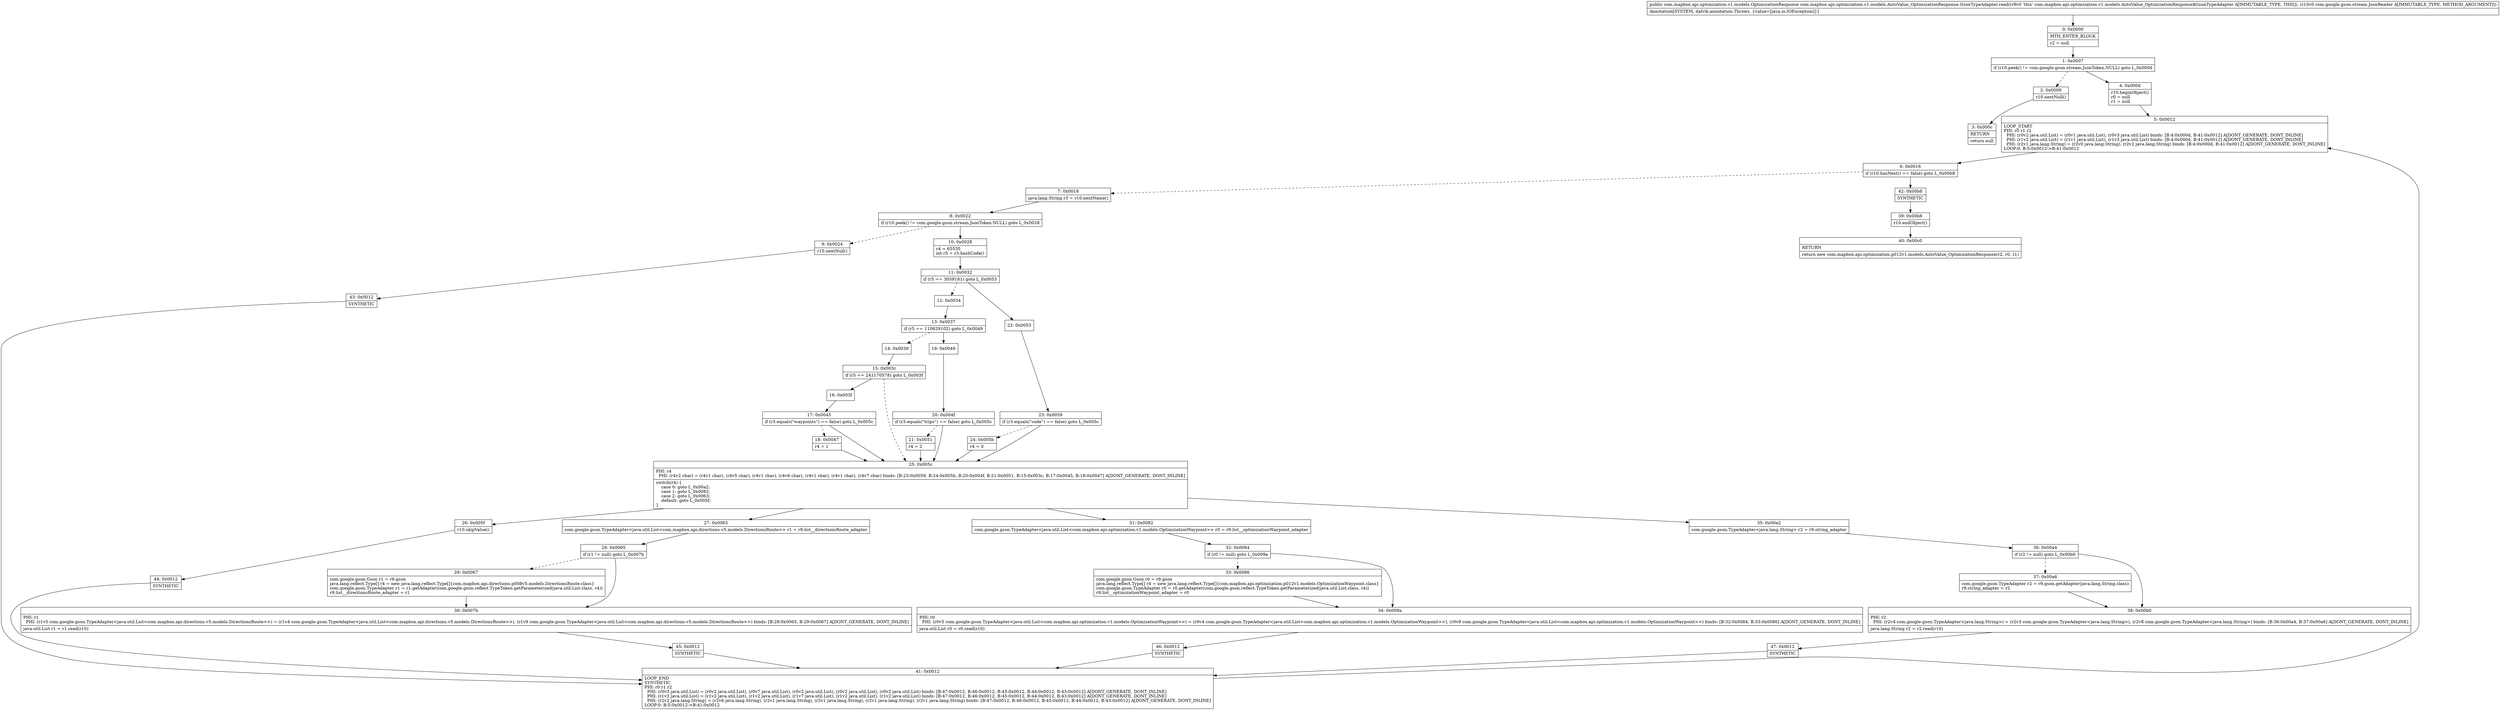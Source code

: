 digraph "CFG forcom.mapbox.api.optimization.v1.models.AutoValue_OptimizationResponse.GsonTypeAdapter.read(Lcom\/google\/gson\/stream\/JsonReader;)Lcom\/mapbox\/api\/optimization\/v1\/models\/OptimizationResponse;" {
Node_0 [shape=record,label="{0\:\ 0x0000|MTH_ENTER_BLOCK\l|r2 = null\l}"];
Node_1 [shape=record,label="{1\:\ 0x0007|if (r10.peek() != com.google.gson.stream.JsonToken.NULL) goto L_0x000d\l}"];
Node_2 [shape=record,label="{2\:\ 0x0009|r10.nextNull()\l}"];
Node_3 [shape=record,label="{3\:\ 0x000c|RETURN\l|return null\l}"];
Node_4 [shape=record,label="{4\:\ 0x000d|r10.beginObject()\lr0 = null\lr1 = null\l}"];
Node_5 [shape=record,label="{5\:\ 0x0012|LOOP_START\lPHI: r0 r1 r2 \l  PHI: (r0v2 java.util.List) = (r0v1 java.util.List), (r0v3 java.util.List) binds: [B:4:0x000d, B:41:0x0012] A[DONT_GENERATE, DONT_INLINE]\l  PHI: (r1v2 java.util.List) = (r1v1 java.util.List), (r1v3 java.util.List) binds: [B:4:0x000d, B:41:0x0012] A[DONT_GENERATE, DONT_INLINE]\l  PHI: (r2v1 java.lang.String) = (r2v0 java.lang.String), (r2v2 java.lang.String) binds: [B:4:0x000d, B:41:0x0012] A[DONT_GENERATE, DONT_INLINE]\lLOOP:0: B:5:0x0012\-\>B:41:0x0012\l}"];
Node_6 [shape=record,label="{6\:\ 0x0016|if (r10.hasNext() == false) goto L_0x00b8\l}"];
Node_7 [shape=record,label="{7\:\ 0x0018|java.lang.String r3 = r10.nextName()\l}"];
Node_8 [shape=record,label="{8\:\ 0x0022|if (r10.peek() != com.google.gson.stream.JsonToken.NULL) goto L_0x0028\l}"];
Node_9 [shape=record,label="{9\:\ 0x0024|r10.nextNull()\l}"];
Node_10 [shape=record,label="{10\:\ 0x0028|r4 = 65535\lint r5 = r3.hashCode()\l}"];
Node_11 [shape=record,label="{11\:\ 0x0032|if (r5 == 3059181) goto L_0x0053\l}"];
Node_12 [shape=record,label="{12\:\ 0x0034}"];
Node_13 [shape=record,label="{13\:\ 0x0037|if (r5 == 110629102) goto L_0x0049\l}"];
Node_14 [shape=record,label="{14\:\ 0x0039}"];
Node_15 [shape=record,label="{15\:\ 0x003c|if (r5 == 241170578) goto L_0x003f\l}"];
Node_16 [shape=record,label="{16\:\ 0x003f}"];
Node_17 [shape=record,label="{17\:\ 0x0045|if (r3.equals(\"waypoints\") == false) goto L_0x005c\l}"];
Node_18 [shape=record,label="{18\:\ 0x0047|r4 = 1\l}"];
Node_19 [shape=record,label="{19\:\ 0x0049}"];
Node_20 [shape=record,label="{20\:\ 0x004f|if (r3.equals(\"trips\") == false) goto L_0x005c\l}"];
Node_21 [shape=record,label="{21\:\ 0x0051|r4 = 2\l}"];
Node_22 [shape=record,label="{22\:\ 0x0053}"];
Node_23 [shape=record,label="{23\:\ 0x0059|if (r3.equals(\"code\") == false) goto L_0x005c\l}"];
Node_24 [shape=record,label="{24\:\ 0x005b|r4 = 0\l}"];
Node_25 [shape=record,label="{25\:\ 0x005c|PHI: r4 \l  PHI: (r4v2 char) = (r4v1 char), (r4v5 char), (r4v1 char), (r4v6 char), (r4v1 char), (r4v1 char), (r4v7 char) binds: [B:23:0x0059, B:24:0x005b, B:20:0x004f, B:21:0x0051, B:15:0x003c, B:17:0x0045, B:18:0x0047] A[DONT_GENERATE, DONT_INLINE]\l|switch(r4) \{\l    case 0: goto L_0x00a2;\l    case 1: goto L_0x0082;\l    case 2: goto L_0x0063;\l    default: goto L_0x005f;\l\}\l}"];
Node_26 [shape=record,label="{26\:\ 0x005f|r10.skipValue()\l}"];
Node_27 [shape=record,label="{27\:\ 0x0063|com.google.gson.TypeAdapter\<java.util.List\<com.mapbox.api.directions.v5.models.DirectionsRoute\>\> r1 = r9.list__directionsRoute_adapter\l}"];
Node_28 [shape=record,label="{28\:\ 0x0065|if (r1 != null) goto L_0x007b\l}"];
Node_29 [shape=record,label="{29\:\ 0x0067|com.google.gson.Gson r1 = r9.gson\ljava.lang.reflect.Type[] r4 = new java.lang.reflect.Type[]\{com.mapbox.api.directions.p008v5.models.DirectionsRoute.class\}\lcom.google.gson.TypeAdapter r1 = r1.getAdapter(com.google.gson.reflect.TypeToken.getParameterized(java.util.List.class, r4))\lr9.list__directionsRoute_adapter = r1\l}"];
Node_30 [shape=record,label="{30\:\ 0x007b|PHI: r1 \l  PHI: (r1v5 com.google.gson.TypeAdapter\<java.util.List\<com.mapbox.api.directions.v5.models.DirectionsRoute\>\>) = (r1v4 com.google.gson.TypeAdapter\<java.util.List\<com.mapbox.api.directions.v5.models.DirectionsRoute\>\>), (r1v9 com.google.gson.TypeAdapter\<java.util.List\<com.mapbox.api.directions.v5.models.DirectionsRoute\>\>) binds: [B:28:0x0065, B:29:0x0067] A[DONT_GENERATE, DONT_INLINE]\l|java.util.List r1 = r1.read(r10)\l}"];
Node_31 [shape=record,label="{31\:\ 0x0082|com.google.gson.TypeAdapter\<java.util.List\<com.mapbox.api.optimization.v1.models.OptimizationWaypoint\>\> r0 = r9.list__optimizationWaypoint_adapter\l}"];
Node_32 [shape=record,label="{32\:\ 0x0084|if (r0 != null) goto L_0x009a\l}"];
Node_33 [shape=record,label="{33\:\ 0x0086|com.google.gson.Gson r0 = r9.gson\ljava.lang.reflect.Type[] r4 = new java.lang.reflect.Type[]\{com.mapbox.api.optimization.p012v1.models.OptimizationWaypoint.class\}\lcom.google.gson.TypeAdapter r0 = r0.getAdapter(com.google.gson.reflect.TypeToken.getParameterized(java.util.List.class, r4))\lr9.list__optimizationWaypoint_adapter = r0\l}"];
Node_34 [shape=record,label="{34\:\ 0x009a|PHI: r0 \l  PHI: (r0v5 com.google.gson.TypeAdapter\<java.util.List\<com.mapbox.api.optimization.v1.models.OptimizationWaypoint\>\>) = (r0v4 com.google.gson.TypeAdapter\<java.util.List\<com.mapbox.api.optimization.v1.models.OptimizationWaypoint\>\>), (r0v9 com.google.gson.TypeAdapter\<java.util.List\<com.mapbox.api.optimization.v1.models.OptimizationWaypoint\>\>) binds: [B:32:0x0084, B:33:0x0086] A[DONT_GENERATE, DONT_INLINE]\l|java.util.List r0 = r0.read(r10)\l}"];
Node_35 [shape=record,label="{35\:\ 0x00a2|com.google.gson.TypeAdapter\<java.lang.String\> r2 = r9.string_adapter\l}"];
Node_36 [shape=record,label="{36\:\ 0x00a4|if (r2 != null) goto L_0x00b0\l}"];
Node_37 [shape=record,label="{37\:\ 0x00a6|com.google.gson.TypeAdapter r2 = r9.gson.getAdapter(java.lang.String.class)\lr9.string_adapter = r2\l}"];
Node_38 [shape=record,label="{38\:\ 0x00b0|PHI: r2 \l  PHI: (r2v4 com.google.gson.TypeAdapter\<java.lang.String\>) = (r2v3 com.google.gson.TypeAdapter\<java.lang.String\>), (r2v8 com.google.gson.TypeAdapter\<java.lang.String\>) binds: [B:36:0x00a4, B:37:0x00a6] A[DONT_GENERATE, DONT_INLINE]\l|java.lang.String r2 = r2.read(r10)\l}"];
Node_39 [shape=record,label="{39\:\ 0x00b8|r10.endObject()\l}"];
Node_40 [shape=record,label="{40\:\ 0x00c0|RETURN\l|return new com.mapbox.api.optimization.p012v1.models.AutoValue_OptimizationResponse(r2, r0, r1)\l}"];
Node_41 [shape=record,label="{41\:\ 0x0012|LOOP_END\lSYNTHETIC\lPHI: r0 r1 r2 \l  PHI: (r0v3 java.util.List) = (r0v2 java.util.List), (r0v7 java.util.List), (r0v2 java.util.List), (r0v2 java.util.List), (r0v2 java.util.List) binds: [B:47:0x0012, B:46:0x0012, B:45:0x0012, B:44:0x0012, B:43:0x0012] A[DONT_GENERATE, DONT_INLINE]\l  PHI: (r1v3 java.util.List) = (r1v2 java.util.List), (r1v2 java.util.List), (r1v7 java.util.List), (r1v2 java.util.List), (r1v2 java.util.List) binds: [B:47:0x0012, B:46:0x0012, B:45:0x0012, B:44:0x0012, B:43:0x0012] A[DONT_GENERATE, DONT_INLINE]\l  PHI: (r2v2 java.lang.String) = (r2v6 java.lang.String), (r2v1 java.lang.String), (r2v1 java.lang.String), (r2v1 java.lang.String), (r2v1 java.lang.String) binds: [B:47:0x0012, B:46:0x0012, B:45:0x0012, B:44:0x0012, B:43:0x0012] A[DONT_GENERATE, DONT_INLINE]\lLOOP:0: B:5:0x0012\-\>B:41:0x0012\l}"];
Node_42 [shape=record,label="{42\:\ 0x00b8|SYNTHETIC\l}"];
Node_43 [shape=record,label="{43\:\ 0x0012|SYNTHETIC\l}"];
Node_44 [shape=record,label="{44\:\ 0x0012|SYNTHETIC\l}"];
Node_45 [shape=record,label="{45\:\ 0x0012|SYNTHETIC\l}"];
Node_46 [shape=record,label="{46\:\ 0x0012|SYNTHETIC\l}"];
Node_47 [shape=record,label="{47\:\ 0x0012|SYNTHETIC\l}"];
MethodNode[shape=record,label="{public com.mapbox.api.optimization.v1.models.OptimizationResponse com.mapbox.api.optimization.v1.models.AutoValue_OptimizationResponse.GsonTypeAdapter.read((r9v0 'this' com.mapbox.api.optimization.v1.models.AutoValue_OptimizationResponse$GsonTypeAdapter A[IMMUTABLE_TYPE, THIS]), (r10v0 com.google.gson.stream.JsonReader A[IMMUTABLE_TYPE, METHOD_ARGUMENT]))  | Annotation[SYSTEM, dalvik.annotation.Throws, \{value=[java.io.IOException]\}]\l}"];
MethodNode -> Node_0;
Node_0 -> Node_1;
Node_1 -> Node_2[style=dashed];
Node_1 -> Node_4;
Node_2 -> Node_3;
Node_4 -> Node_5;
Node_5 -> Node_6;
Node_6 -> Node_7[style=dashed];
Node_6 -> Node_42;
Node_7 -> Node_8;
Node_8 -> Node_9[style=dashed];
Node_8 -> Node_10;
Node_9 -> Node_43;
Node_10 -> Node_11;
Node_11 -> Node_12[style=dashed];
Node_11 -> Node_22;
Node_12 -> Node_13;
Node_13 -> Node_14[style=dashed];
Node_13 -> Node_19;
Node_14 -> Node_15;
Node_15 -> Node_16;
Node_15 -> Node_25[style=dashed];
Node_16 -> Node_17;
Node_17 -> Node_18[style=dashed];
Node_17 -> Node_25;
Node_18 -> Node_25;
Node_19 -> Node_20;
Node_20 -> Node_21[style=dashed];
Node_20 -> Node_25;
Node_21 -> Node_25;
Node_22 -> Node_23;
Node_23 -> Node_24[style=dashed];
Node_23 -> Node_25;
Node_24 -> Node_25;
Node_25 -> Node_26;
Node_25 -> Node_27;
Node_25 -> Node_31;
Node_25 -> Node_35;
Node_26 -> Node_44;
Node_27 -> Node_28;
Node_28 -> Node_29[style=dashed];
Node_28 -> Node_30;
Node_29 -> Node_30;
Node_30 -> Node_45;
Node_31 -> Node_32;
Node_32 -> Node_33[style=dashed];
Node_32 -> Node_34;
Node_33 -> Node_34;
Node_34 -> Node_46;
Node_35 -> Node_36;
Node_36 -> Node_37[style=dashed];
Node_36 -> Node_38;
Node_37 -> Node_38;
Node_38 -> Node_47;
Node_39 -> Node_40;
Node_41 -> Node_5;
Node_42 -> Node_39;
Node_43 -> Node_41;
Node_44 -> Node_41;
Node_45 -> Node_41;
Node_46 -> Node_41;
Node_47 -> Node_41;
}

